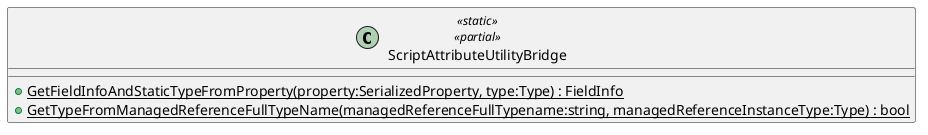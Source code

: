 @startuml
class ScriptAttributeUtilityBridge <<static>> <<partial>> {
    + {static} GetFieldInfoAndStaticTypeFromProperty(property:SerializedProperty, type:Type) : FieldInfo
    + {static} GetTypeFromManagedReferenceFullTypeName(managedReferenceFullTypename:string, managedReferenceInstanceType:Type) : bool
}
@enduml

